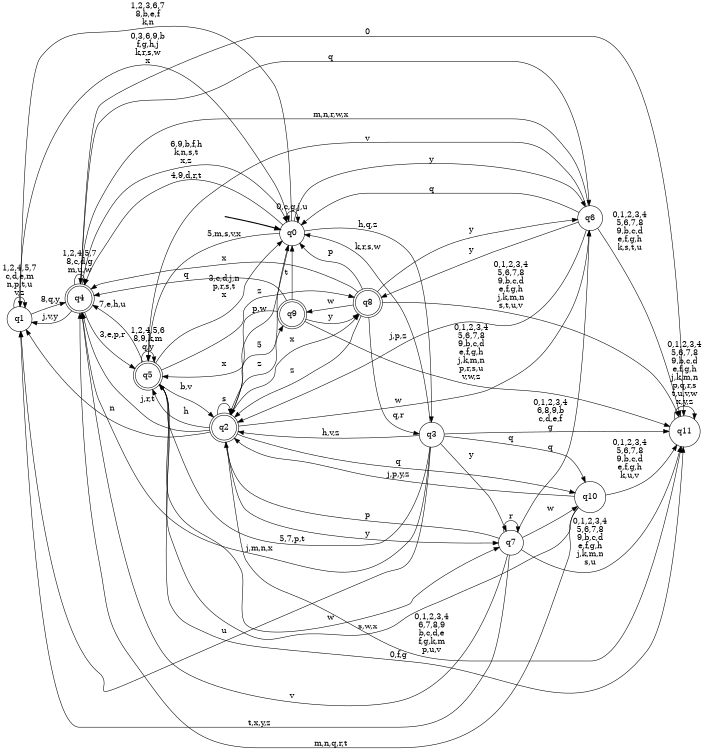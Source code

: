 digraph BlueStar {
__start0 [style = invis, shape = none, label = "", width = 0, height = 0];

rankdir=LR;
size="8,5";

s0 [style="filled", color="black", fillcolor="white" shape="circle", label="q0"];
s1 [style="filled", color="black", fillcolor="white" shape="circle", label="q1"];
s2 [style="rounded,filled", color="black", fillcolor="white" shape="doublecircle", label="q2"];
s3 [style="filled", color="black", fillcolor="white" shape="circle", label="q3"];
s4 [style="rounded,filled", color="black", fillcolor="white" shape="doublecircle", label="q4"];
s5 [style="rounded,filled", color="black", fillcolor="white" shape="doublecircle", label="q5"];
s6 [style="filled", color="black", fillcolor="white" shape="circle", label="q6"];
s7 [style="filled", color="black", fillcolor="white" shape="circle", label="q7"];
s8 [style="rounded,filled", color="black", fillcolor="white" shape="doublecircle", label="q8"];
s9 [style="rounded,filled", color="black", fillcolor="white" shape="doublecircle", label="q9"];
s10 [style="filled", color="black", fillcolor="white" shape="circle", label="q10"];
s11 [style="filled", color="black", fillcolor="white" shape="circle", label="q11"];
subgraph cluster_main { 
	graph [pad=".75", ranksep="0.15", nodesep="0.15"];
	 style=invis; 
	__start0 -> s0 [penwidth=2];
}
s0 -> s0 [label="0,c,g,j,u"];
s0 -> s1 [label="1,2,3,6,7\n8,b,e,f\nk,n"];
s0 -> s2 [label="p,w"];
s0 -> s3 [label="h,q,z"];
s0 -> s4 [label="4,9,d,r,t"];
s0 -> s5 [label="5,m,s,v,x"];
s0 -> s6 [label="y"];
s1 -> s0 [label="0,3,6,9,b\nf,g,h,j\nk,r,s,w\nx"];
s1 -> s1 [label="1,2,4,5,7\nc,d,e,m\nn,p,t,u\nv,z"];
s1 -> s4 [label="8,q,y"];
s2 -> s0 [label="5"];
s2 -> s1 [label="n"];
s2 -> s2 [label="s"];
s2 -> s4 [label="j,r,t"];
s2 -> s5 [label="h"];
s2 -> s6 [label="w"];
s2 -> s7 [label="y"];
s2 -> s8 [label="x"];
s2 -> s9 [label="z"];
s2 -> s10 [label="q"];
s2 -> s11 [label="0,1,2,3,4\n6,7,8,9\nb,c,d,e\nf,g,k,m\np,u,v"];
s3 -> s0 [label="k,r,s,w"];
s3 -> s1 [label="u"];
s3 -> s2 [label="h,v,z"];
s3 -> s4 [label="j,m,n,x"];
s3 -> s5 [label="5,7,p,t"];
s3 -> s7 [label="y"];
s3 -> s10 [label="q"];
s3 -> s11 [label="0,1,2,3,4\n6,8,9,b\nc,d,e,f\ng"];
s4 -> s0 [label="6,9,b,f,h\nk,n,s,t\nx,z"];
s4 -> s1 [label="j,v,y"];
s4 -> s4 [label="1,2,4,5,7\n8,c,d,g\nm,u,w"];
s4 -> s5 [label="3,e,p,r"];
s4 -> s6 [label="q"];
s4 -> s11 [label="0"];
s5 -> s0 [label="3,c,d,j,n\np,r,s,t\nx"];
s5 -> s2 [label="b,v"];
s5 -> s4 [label="7,e,h,u"];
s5 -> s5 [label="1,2,4,5,6\n8,9,k,m\nq,y"];
s5 -> s7 [label="w"];
s5 -> s8 [label="z"];
s5 -> s11 [label="0,f,g"];
s6 -> s0 [label="q"];
s6 -> s2 [label="j,p,z"];
s6 -> s4 [label="m,n,r,w,x"];
s6 -> s5 [label="v"];
s6 -> s8 [label="y"];
s6 -> s11 [label="0,1,2,3,4\n5,6,7,8\n9,b,c,d\ne,f,g,h\nk,s,t,u"];
s7 -> s1 [label="t,x,y,z"];
s7 -> s2 [label="p"];
s7 -> s4 [label="v"];
s7 -> s6 [label="q"];
s7 -> s7 [label="r"];
s7 -> s10 [label="w"];
s7 -> s11 [label="0,1,2,3,4\n5,6,7,8\n9,b,c,d\ne,f,g,h\nj,k,m,n\ns,u"];
s8 -> s0 [label="p"];
s8 -> s2 [label="z"];
s8 -> s3 [label="q,r"];
s8 -> s4 [label="x"];
s8 -> s6 [label="y"];
s8 -> s9 [label="w"];
s8 -> s11 [label="0,1,2,3,4\n5,6,7,8\n9,b,c,d\ne,f,g,h\nj,k,m,n\ns,t,u,v"];
s9 -> s0 [label="t"];
s9 -> s4 [label="q"];
s9 -> s5 [label="x"];
s9 -> s8 [label="y"];
s9 -> s11 [label="0,1,2,3,4\n5,6,7,8\n9,b,c,d\ne,f,g,h\nj,k,m,n\np,r,s,u\nv,w,z"];
s10 -> s2 [label="j,p,y,z"];
s10 -> s4 [label="m,n,q,r,t"];
s10 -> s5 [label="s,w,x"];
s10 -> s11 [label="0,1,2,3,4\n5,6,7,8\n9,b,c,d\ne,f,g,h\nk,u,v"];
s11 -> s11 [label="0,1,2,3,4\n5,6,7,8\n9,b,c,d\ne,f,g,h\nj,k,m,n\np,q,r,s\nt,u,v,w\nx,y,z"];

}